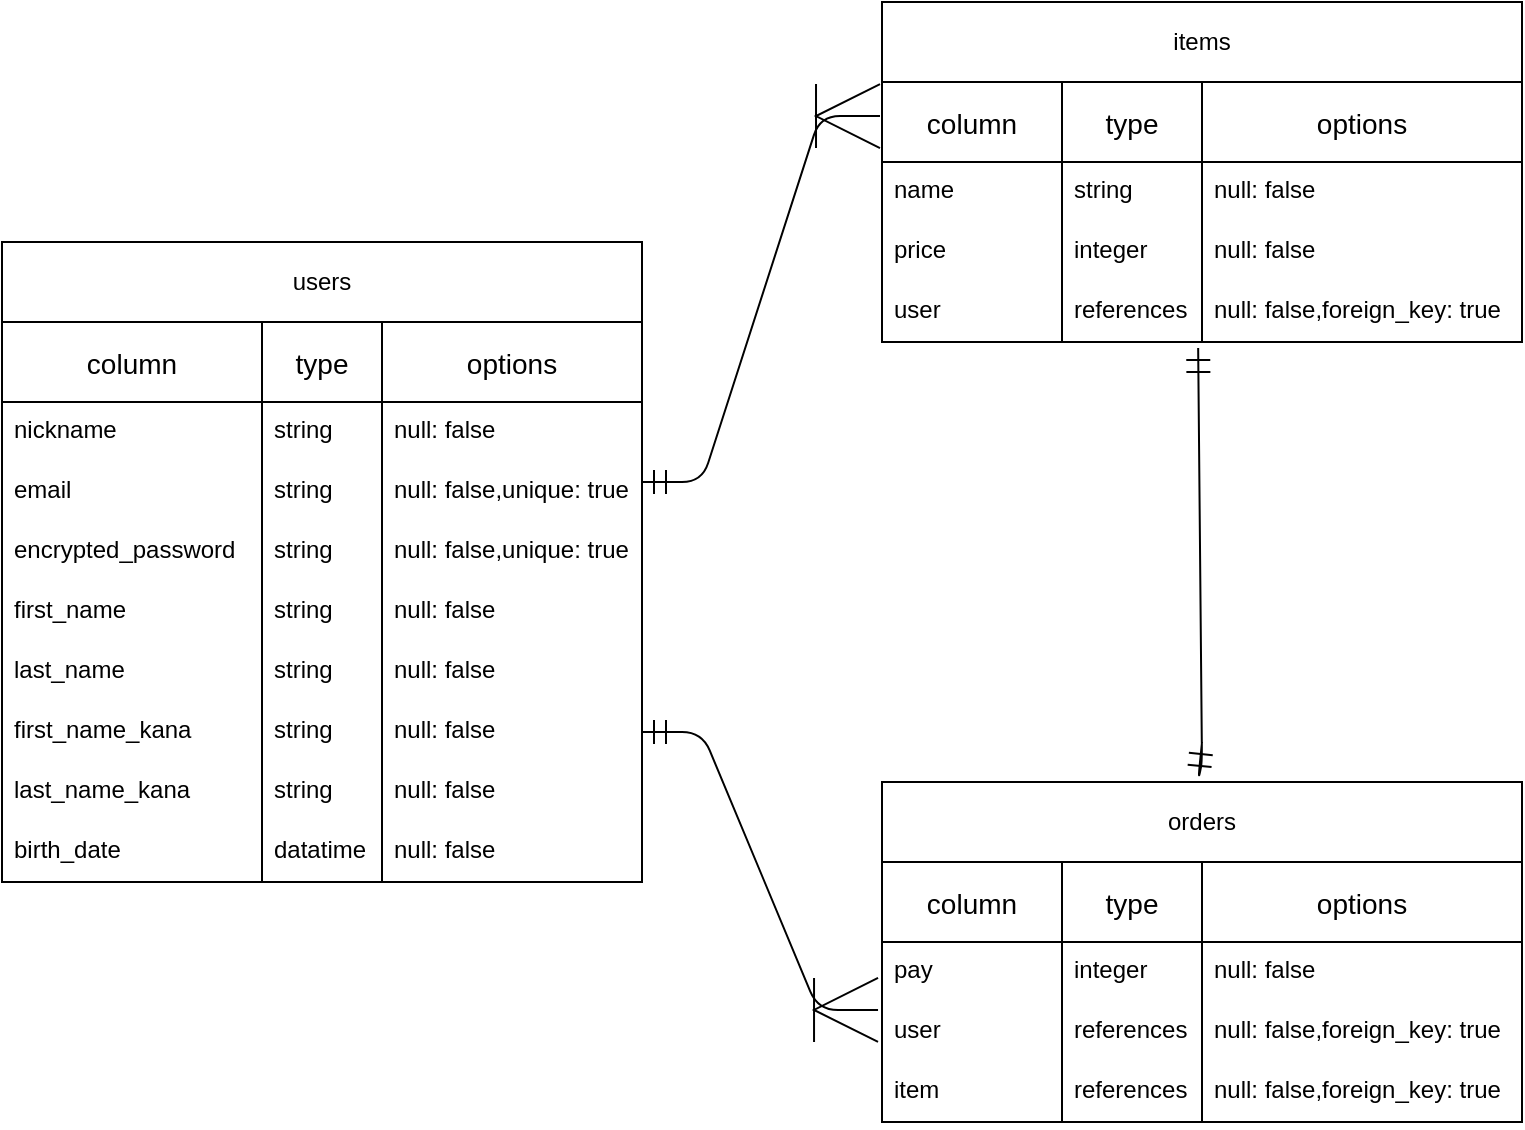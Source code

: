 <mxfile>
    <diagram id="IiIE51ONClDgoYbZXVTl" name="ページ1">
        <mxGraphModel dx="742" dy="623" grid="1" gridSize="10" guides="0" tooltips="1" connect="1" arrows="1" fold="1" page="1" pageScale="1" pageWidth="827" pageHeight="1169" math="0" shadow="0">
            <root>
                <mxCell id="0"/>
                <mxCell id="1" parent="0"/>
                <mxCell id="36" value="column" style="swimlane;fontStyle=0;childLayout=stackLayout;horizontal=1;startSize=40;horizontalStack=0;resizeParent=1;resizeParentMax=0;resizeLast=0;collapsible=1;marginBottom=0;align=center;fontSize=14;" vertex="1" parent="1">
                    <mxGeometry x="40" y="280" width="130" height="280" as="geometry">
                        <mxRectangle x="40" y="280" width="50" height="40" as="alternateBounds"/>
                    </mxGeometry>
                </mxCell>
                <mxCell id="37" value="nickname" style="text;strokeColor=none;fillColor=none;spacingLeft=4;spacingRight=4;overflow=hidden;rotatable=0;points=[[0,0.5],[1,0.5]];portConstraint=eastwest;fontSize=12;" vertex="1" parent="36">
                    <mxGeometry y="40" width="130" height="30" as="geometry"/>
                </mxCell>
                <mxCell id="38" value="email" style="text;strokeColor=none;fillColor=none;spacingLeft=4;spacingRight=4;overflow=hidden;rotatable=0;points=[[0,0.5],[1,0.5]];portConstraint=eastwest;fontSize=12;" vertex="1" parent="36">
                    <mxGeometry y="70" width="130" height="30" as="geometry"/>
                </mxCell>
                <mxCell id="60" value="encrypted_password" style="text;strokeColor=none;fillColor=none;spacingLeft=4;spacingRight=4;overflow=hidden;rotatable=0;points=[[0,0.5],[1,0.5]];portConstraint=eastwest;fontSize=12;" vertex="1" parent="36">
                    <mxGeometry y="100" width="130" height="30" as="geometry"/>
                </mxCell>
                <mxCell id="39" value="first_name" style="text;strokeColor=none;fillColor=none;spacingLeft=4;spacingRight=4;overflow=hidden;rotatable=0;points=[[0,0.5],[1,0.5]];portConstraint=eastwest;fontSize=12;" vertex="1" parent="36">
                    <mxGeometry y="130" width="130" height="30" as="geometry"/>
                </mxCell>
                <mxCell id="64" value="last_name" style="text;strokeColor=none;fillColor=none;spacingLeft=4;spacingRight=4;overflow=hidden;rotatable=0;points=[[0,0.5],[1,0.5]];portConstraint=eastwest;fontSize=12;" vertex="1" parent="36">
                    <mxGeometry y="160" width="130" height="30" as="geometry"/>
                </mxCell>
                <mxCell id="63" value="first_name_kana" style="text;strokeColor=none;fillColor=none;spacingLeft=4;spacingRight=4;overflow=hidden;rotatable=0;points=[[0,0.5],[1,0.5]];portConstraint=eastwest;fontSize=12;" vertex="1" parent="36">
                    <mxGeometry y="190" width="130" height="30" as="geometry"/>
                </mxCell>
                <mxCell id="62" value="last_name_kana" style="text;strokeColor=none;fillColor=none;spacingLeft=4;spacingRight=4;overflow=hidden;rotatable=0;points=[[0,0.5],[1,0.5]];portConstraint=eastwest;fontSize=12;" vertex="1" parent="36">
                    <mxGeometry y="220" width="130" height="30" as="geometry"/>
                </mxCell>
                <mxCell id="66" value="birth_date" style="text;strokeColor=none;fillColor=none;spacingLeft=4;spacingRight=4;overflow=hidden;rotatable=0;points=[[0,0.5],[1,0.5]];portConstraint=eastwest;fontSize=12;" vertex="1" parent="36">
                    <mxGeometry y="250" width="130" height="30" as="geometry"/>
                </mxCell>
                <mxCell id="71" value="type" style="swimlane;fontStyle=0;childLayout=stackLayout;horizontal=1;startSize=40;horizontalStack=0;resizeParent=1;resizeParentMax=0;resizeLast=0;collapsible=1;marginBottom=0;align=center;fontSize=14;" vertex="1" parent="1">
                    <mxGeometry x="170" y="280" width="60" height="280" as="geometry">
                        <mxRectangle x="170" y="280" width="50" height="40" as="alternateBounds"/>
                    </mxGeometry>
                </mxCell>
                <mxCell id="72" value="string" style="text;strokeColor=none;fillColor=none;spacingLeft=4;spacingRight=4;overflow=hidden;rotatable=0;points=[[0,0.5],[1,0.5]];portConstraint=eastwest;fontSize=12;" vertex="1" parent="71">
                    <mxGeometry y="40" width="60" height="30" as="geometry"/>
                </mxCell>
                <mxCell id="73" value="string    " style="text;strokeColor=none;fillColor=none;spacingLeft=4;spacingRight=4;overflow=hidden;rotatable=0;points=[[0,0.5],[1,0.5]];portConstraint=eastwest;fontSize=12;" vertex="1" parent="71">
                    <mxGeometry y="70" width="60" height="30" as="geometry"/>
                </mxCell>
                <mxCell id="74" value="string" style="text;strokeColor=none;fillColor=none;spacingLeft=4;spacingRight=4;overflow=hidden;rotatable=0;points=[[0,0.5],[1,0.5]];portConstraint=eastwest;fontSize=12;" vertex="1" parent="71">
                    <mxGeometry y="100" width="60" height="30" as="geometry"/>
                </mxCell>
                <mxCell id="75" value="string" style="text;strokeColor=none;fillColor=none;spacingLeft=4;spacingRight=4;overflow=hidden;rotatable=0;points=[[0,0.5],[1,0.5]];portConstraint=eastwest;fontSize=12;" vertex="1" parent="71">
                    <mxGeometry y="130" width="60" height="30" as="geometry"/>
                </mxCell>
                <mxCell id="76" value="string" style="text;strokeColor=none;fillColor=none;spacingLeft=4;spacingRight=4;overflow=hidden;rotatable=0;points=[[0,0.5],[1,0.5]];portConstraint=eastwest;fontSize=12;" vertex="1" parent="71">
                    <mxGeometry y="160" width="60" height="30" as="geometry"/>
                </mxCell>
                <mxCell id="77" value="string" style="text;strokeColor=none;fillColor=none;spacingLeft=4;spacingRight=4;overflow=hidden;rotatable=0;points=[[0,0.5],[1,0.5]];portConstraint=eastwest;fontSize=12;" vertex="1" parent="71">
                    <mxGeometry y="190" width="60" height="30" as="geometry"/>
                </mxCell>
                <mxCell id="78" value="string" style="text;strokeColor=none;fillColor=none;spacingLeft=4;spacingRight=4;overflow=hidden;rotatable=0;points=[[0,0.5],[1,0.5]];portConstraint=eastwest;fontSize=12;" vertex="1" parent="71">
                    <mxGeometry y="220" width="60" height="30" as="geometry"/>
                </mxCell>
                <mxCell id="79" value="datatime" style="text;strokeColor=none;fillColor=none;spacingLeft=4;spacingRight=4;overflow=hidden;rotatable=0;points=[[0,0.5],[1,0.5]];portConstraint=eastwest;fontSize=12;" vertex="1" parent="71">
                    <mxGeometry y="250" width="60" height="30" as="geometry"/>
                </mxCell>
                <mxCell id="80" value="options" style="swimlane;fontStyle=0;childLayout=stackLayout;horizontal=1;startSize=40;horizontalStack=0;resizeParent=1;resizeParentMax=0;resizeLast=0;collapsible=1;marginBottom=0;align=center;fontSize=14;" vertex="1" parent="1">
                    <mxGeometry x="230" y="280" width="130" height="280" as="geometry">
                        <mxRectangle x="40" y="280" width="50" height="40" as="alternateBounds"/>
                    </mxGeometry>
                </mxCell>
                <mxCell id="81" value="null: false" style="text;strokeColor=none;fillColor=none;spacingLeft=4;spacingRight=4;overflow=hidden;rotatable=0;points=[[0,0.5],[1,0.5]];portConstraint=eastwest;fontSize=12;" vertex="1" parent="80">
                    <mxGeometry y="40" width="130" height="30" as="geometry"/>
                </mxCell>
                <mxCell id="82" value="null: false,unique: true" style="text;strokeColor=none;fillColor=none;spacingLeft=4;spacingRight=4;overflow=hidden;rotatable=0;points=[[0,0.5],[1,0.5]];portConstraint=eastwest;fontSize=12;" vertex="1" parent="80">
                    <mxGeometry y="70" width="130" height="30" as="geometry"/>
                </mxCell>
                <mxCell id="89" value="null: false,unique: true" style="text;strokeColor=none;fillColor=none;spacingLeft=4;spacingRight=4;overflow=hidden;rotatable=0;points=[[0,0.5],[1,0.5]];portConstraint=eastwest;fontSize=12;" vertex="1" parent="80">
                    <mxGeometry y="100" width="130" height="30" as="geometry"/>
                </mxCell>
                <mxCell id="84" value="null: false" style="text;strokeColor=none;fillColor=none;spacingLeft=4;spacingRight=4;overflow=hidden;rotatable=0;points=[[0,0.5],[1,0.5]];portConstraint=eastwest;fontSize=12;" vertex="1" parent="80">
                    <mxGeometry y="130" width="130" height="30" as="geometry"/>
                </mxCell>
                <mxCell id="85" value="null: false" style="text;strokeColor=none;fillColor=none;spacingLeft=4;spacingRight=4;overflow=hidden;rotatable=0;points=[[0,0.5],[1,0.5]];portConstraint=eastwest;fontSize=12;" vertex="1" parent="80">
                    <mxGeometry y="160" width="130" height="30" as="geometry"/>
                </mxCell>
                <mxCell id="86" value="null: false" style="text;strokeColor=none;fillColor=none;spacingLeft=4;spacingRight=4;overflow=hidden;rotatable=0;points=[[0,0.5],[1,0.5]];portConstraint=eastwest;fontSize=12;" vertex="1" parent="80">
                    <mxGeometry y="190" width="130" height="30" as="geometry"/>
                </mxCell>
                <mxCell id="87" value="null: false" style="text;strokeColor=none;fillColor=none;spacingLeft=4;spacingRight=4;overflow=hidden;rotatable=0;points=[[0,0.5],[1,0.5]];portConstraint=eastwest;fontSize=12;" vertex="1" parent="80">
                    <mxGeometry y="220" width="130" height="30" as="geometry"/>
                </mxCell>
                <mxCell id="88" value="null: false" style="text;strokeColor=none;fillColor=none;spacingLeft=4;spacingRight=4;overflow=hidden;rotatable=0;points=[[0,0.5],[1,0.5]];portConstraint=eastwest;fontSize=12;" vertex="1" parent="80">
                    <mxGeometry y="250" width="130" height="30" as="geometry"/>
                </mxCell>
                <mxCell id="90" value="users" style="whiteSpace=wrap;html=1;align=center;" vertex="1" parent="1">
                    <mxGeometry x="40" y="240" width="320" height="40" as="geometry"/>
                </mxCell>
                <mxCell id="91" value="items" style="whiteSpace=wrap;html=1;align=center;" vertex="1" parent="1">
                    <mxGeometry x="480" y="120" width="320" height="40" as="geometry"/>
                </mxCell>
                <mxCell id="92" value="column" style="swimlane;fontStyle=0;childLayout=stackLayout;horizontal=1;startSize=40;horizontalStack=0;resizeParent=1;resizeParentMax=0;resizeLast=0;collapsible=1;marginBottom=0;align=center;fontSize=14;" vertex="1" parent="1">
                    <mxGeometry x="480" y="160" width="90" height="130" as="geometry">
                        <mxRectangle x="40" y="280" width="50" height="40" as="alternateBounds"/>
                    </mxGeometry>
                </mxCell>
                <mxCell id="93" value="name" style="text;strokeColor=none;fillColor=none;spacingLeft=4;spacingRight=4;overflow=hidden;rotatable=0;points=[[0,0.5],[1,0.5]];portConstraint=eastwest;fontSize=12;" vertex="1" parent="92">
                    <mxGeometry y="40" width="90" height="30" as="geometry"/>
                </mxCell>
                <mxCell id="94" value="price" style="text;strokeColor=none;fillColor=none;spacingLeft=4;spacingRight=4;overflow=hidden;rotatable=0;points=[[0,0.5],[1,0.5]];portConstraint=eastwest;fontSize=12;" vertex="1" parent="92">
                    <mxGeometry y="70" width="90" height="30" as="geometry"/>
                </mxCell>
                <mxCell id="119" value="user" style="text;strokeColor=none;fillColor=none;spacingLeft=4;spacingRight=4;overflow=hidden;rotatable=0;points=[[0,0.5],[1,0.5]];portConstraint=eastwest;fontSize=12;" vertex="1" parent="92">
                    <mxGeometry y="100" width="90" height="30" as="geometry"/>
                </mxCell>
                <mxCell id="101" value="type" style="swimlane;fontStyle=0;childLayout=stackLayout;horizontal=1;startSize=40;horizontalStack=0;resizeParent=1;resizeParentMax=0;resizeLast=0;collapsible=1;marginBottom=0;align=center;fontSize=14;" vertex="1" parent="1">
                    <mxGeometry x="570" y="160" width="70" height="130" as="geometry">
                        <mxRectangle x="610" y="160" width="50" height="40" as="alternateBounds"/>
                    </mxGeometry>
                </mxCell>
                <mxCell id="102" value="string" style="text;strokeColor=none;fillColor=none;spacingLeft=4;spacingRight=4;overflow=hidden;rotatable=0;points=[[0,0.5],[1,0.5]];portConstraint=eastwest;fontSize=12;" vertex="1" parent="101">
                    <mxGeometry y="40" width="70" height="30" as="geometry"/>
                </mxCell>
                <mxCell id="103" value="integer" style="text;strokeColor=none;fillColor=none;spacingLeft=4;spacingRight=4;overflow=hidden;rotatable=0;points=[[0,0.5],[1,0.5]];portConstraint=eastwest;fontSize=12;" vertex="1" parent="101">
                    <mxGeometry y="70" width="70" height="30" as="geometry"/>
                </mxCell>
                <mxCell id="104" value="references" style="text;strokeColor=none;fillColor=none;spacingLeft=4;spacingRight=4;overflow=hidden;rotatable=0;points=[[0,0.5],[1,0.5]];portConstraint=eastwest;fontSize=12;" vertex="1" parent="101">
                    <mxGeometry y="100" width="70" height="30" as="geometry"/>
                </mxCell>
                <mxCell id="110" value="options" style="swimlane;fontStyle=0;childLayout=stackLayout;horizontal=1;startSize=40;horizontalStack=0;resizeParent=1;resizeParentMax=0;resizeLast=0;collapsible=1;marginBottom=0;align=center;fontSize=14;" vertex="1" parent="1">
                    <mxGeometry x="640" y="160" width="160" height="130" as="geometry">
                        <mxRectangle x="40" y="280" width="50" height="40" as="alternateBounds"/>
                    </mxGeometry>
                </mxCell>
                <mxCell id="111" value="null: false" style="text;strokeColor=none;fillColor=none;spacingLeft=4;spacingRight=4;overflow=hidden;rotatable=0;points=[[0,0.5],[1,0.5]];portConstraint=eastwest;fontSize=12;" vertex="1" parent="110">
                    <mxGeometry y="40" width="160" height="30" as="geometry"/>
                </mxCell>
                <mxCell id="112" value="null: false" style="text;strokeColor=none;fillColor=none;spacingLeft=4;spacingRight=4;overflow=hidden;rotatable=0;points=[[0,0.5],[1,0.5]];portConstraint=eastwest;fontSize=12;" vertex="1" parent="110">
                    <mxGeometry y="70" width="160" height="30" as="geometry"/>
                </mxCell>
                <mxCell id="113" value="null: false,foreign_key: true" style="text;strokeColor=none;fillColor=none;spacingLeft=4;spacingRight=4;overflow=hidden;rotatable=0;points=[[0,0.5],[1,0.5]];portConstraint=eastwest;fontSize=12;" vertex="1" parent="110">
                    <mxGeometry y="100" width="160" height="30" as="geometry"/>
                </mxCell>
                <mxCell id="120" value="orders" style="whiteSpace=wrap;html=1;align=center;" vertex="1" parent="1">
                    <mxGeometry x="480" y="510" width="320" height="40" as="geometry"/>
                </mxCell>
                <mxCell id="121" value="column" style="swimlane;fontStyle=0;childLayout=stackLayout;horizontal=1;startSize=40;horizontalStack=0;resizeParent=1;resizeParentMax=0;resizeLast=0;collapsible=1;marginBottom=0;align=center;fontSize=14;" vertex="1" parent="1">
                    <mxGeometry x="480" y="550" width="90" height="130" as="geometry">
                        <mxRectangle x="40" y="280" width="50" height="40" as="alternateBounds"/>
                    </mxGeometry>
                </mxCell>
                <mxCell id="122" value="pay" style="text;strokeColor=none;fillColor=none;spacingLeft=4;spacingRight=4;overflow=hidden;rotatable=0;points=[[0,0.5],[1,0.5]];portConstraint=eastwest;fontSize=12;" vertex="1" parent="121">
                    <mxGeometry y="40" width="90" height="30" as="geometry"/>
                </mxCell>
                <mxCell id="123" value="user" style="text;strokeColor=none;fillColor=none;spacingLeft=4;spacingRight=4;overflow=hidden;rotatable=0;points=[[0,0.5],[1,0.5]];portConstraint=eastwest;fontSize=12;" vertex="1" parent="121">
                    <mxGeometry y="70" width="90" height="30" as="geometry"/>
                </mxCell>
                <mxCell id="124" value="item" style="text;strokeColor=none;fillColor=none;spacingLeft=4;spacingRight=4;overflow=hidden;rotatable=0;points=[[0,0.5],[1,0.5]];portConstraint=eastwest;fontSize=12;" vertex="1" parent="121">
                    <mxGeometry y="100" width="90" height="30" as="geometry"/>
                </mxCell>
                <mxCell id="125" value="type" style="swimlane;fontStyle=0;childLayout=stackLayout;horizontal=1;startSize=40;horizontalStack=0;resizeParent=1;resizeParentMax=0;resizeLast=0;collapsible=1;marginBottom=0;align=center;fontSize=14;" vertex="1" parent="1">
                    <mxGeometry x="570" y="550" width="70" height="130" as="geometry">
                        <mxRectangle x="610" y="160" width="50" height="40" as="alternateBounds"/>
                    </mxGeometry>
                </mxCell>
                <mxCell id="126" value="integer" style="text;strokeColor=none;fillColor=none;spacingLeft=4;spacingRight=4;overflow=hidden;rotatable=0;points=[[0,0.5],[1,0.5]];portConstraint=eastwest;fontSize=12;" vertex="1" parent="125">
                    <mxGeometry y="40" width="70" height="30" as="geometry"/>
                </mxCell>
                <mxCell id="127" value="references" style="text;strokeColor=none;fillColor=none;spacingLeft=4;spacingRight=4;overflow=hidden;rotatable=0;points=[[0,0.5],[1,0.5]];portConstraint=eastwest;fontSize=12;" vertex="1" parent="125">
                    <mxGeometry y="70" width="70" height="30" as="geometry"/>
                </mxCell>
                <mxCell id="128" value="references" style="text;strokeColor=none;fillColor=none;spacingLeft=4;spacingRight=4;overflow=hidden;rotatable=0;points=[[0,0.5],[1,0.5]];portConstraint=eastwest;fontSize=12;" vertex="1" parent="125">
                    <mxGeometry y="100" width="70" height="30" as="geometry"/>
                </mxCell>
                <mxCell id="129" value="options" style="swimlane;fontStyle=0;childLayout=stackLayout;horizontal=1;startSize=40;horizontalStack=0;resizeParent=1;resizeParentMax=0;resizeLast=0;collapsible=1;marginBottom=0;align=center;fontSize=14;" vertex="1" parent="1">
                    <mxGeometry x="640" y="550" width="160" height="130" as="geometry">
                        <mxRectangle x="40" y="280" width="50" height="40" as="alternateBounds"/>
                    </mxGeometry>
                </mxCell>
                <mxCell id="130" value="null: false" style="text;strokeColor=none;fillColor=none;spacingLeft=4;spacingRight=4;overflow=hidden;rotatable=0;points=[[0,0.5],[1,0.5]];portConstraint=eastwest;fontSize=12;" vertex="1" parent="129">
                    <mxGeometry y="40" width="160" height="30" as="geometry"/>
                </mxCell>
                <mxCell id="131" value="null: false,foreign_key: true" style="text;strokeColor=none;fillColor=none;spacingLeft=4;spacingRight=4;overflow=hidden;rotatable=0;points=[[0,0.5],[1,0.5]];portConstraint=eastwest;fontSize=12;" vertex="1" parent="129">
                    <mxGeometry y="70" width="160" height="30" as="geometry"/>
                </mxCell>
                <mxCell id="132" value="null: false,foreign_key: true" style="text;strokeColor=none;fillColor=none;spacingLeft=4;spacingRight=4;overflow=hidden;rotatable=0;points=[[0,0.5],[1,0.5]];portConstraint=eastwest;fontSize=12;" vertex="1" parent="129">
                    <mxGeometry y="100" width="160" height="30" as="geometry"/>
                </mxCell>
                <mxCell id="139" value="" style="edgeStyle=entityRelationEdgeStyle;fontSize=12;html=1;endArrow=ERoneToMany;startArrow=ERmandOne;endSize=30;entryX=-0.011;entryY=0.131;entryDx=0;entryDy=0;entryPerimeter=0;targetPerimeterSpacing=0;startSize=10;" edge="1" parent="1" target="92">
                    <mxGeometry width="100" height="100" relative="1" as="geometry">
                        <mxPoint x="360" y="360" as="sourcePoint"/>
                        <mxPoint x="460" y="260" as="targetPoint"/>
                    </mxGeometry>
                </mxCell>
                <mxCell id="140" value="" style="edgeStyle=entityRelationEdgeStyle;fontSize=12;html=1;endArrow=ERoneToMany;startArrow=ERmandOne;endSize=30;entryX=-0.022;entryY=0.133;entryDx=0;entryDy=0;entryPerimeter=0;exitX=1;exitY=0.5;exitDx=0;exitDy=0;startSize=10;" edge="1" parent="1" source="86" target="123">
                    <mxGeometry width="100" height="100" relative="1" as="geometry">
                        <mxPoint x="320" y="470" as="sourcePoint"/>
                        <mxPoint x="480" y="590" as="targetPoint"/>
                    </mxGeometry>
                </mxCell>
                <mxCell id="141" value="" style="fontSize=12;html=1;endArrow=ERmandOne;startArrow=ERmandOne;endSize=10;entryX=-0.012;entryY=1.1;entryDx=0;entryDy=0;entryPerimeter=0;startSize=10;" edge="1" parent="1" target="113">
                    <mxGeometry width="100" height="100" relative="1" as="geometry">
                        <mxPoint x="640" y="490" as="sourcePoint"/>
                        <mxPoint x="670" y="290" as="targetPoint"/>
                        <Array as="points">
                            <mxPoint x="638" y="510"/>
                            <mxPoint x="640" y="500"/>
                        </Array>
                    </mxGeometry>
                </mxCell>
            </root>
        </mxGraphModel>
    </diagram>
</mxfile>